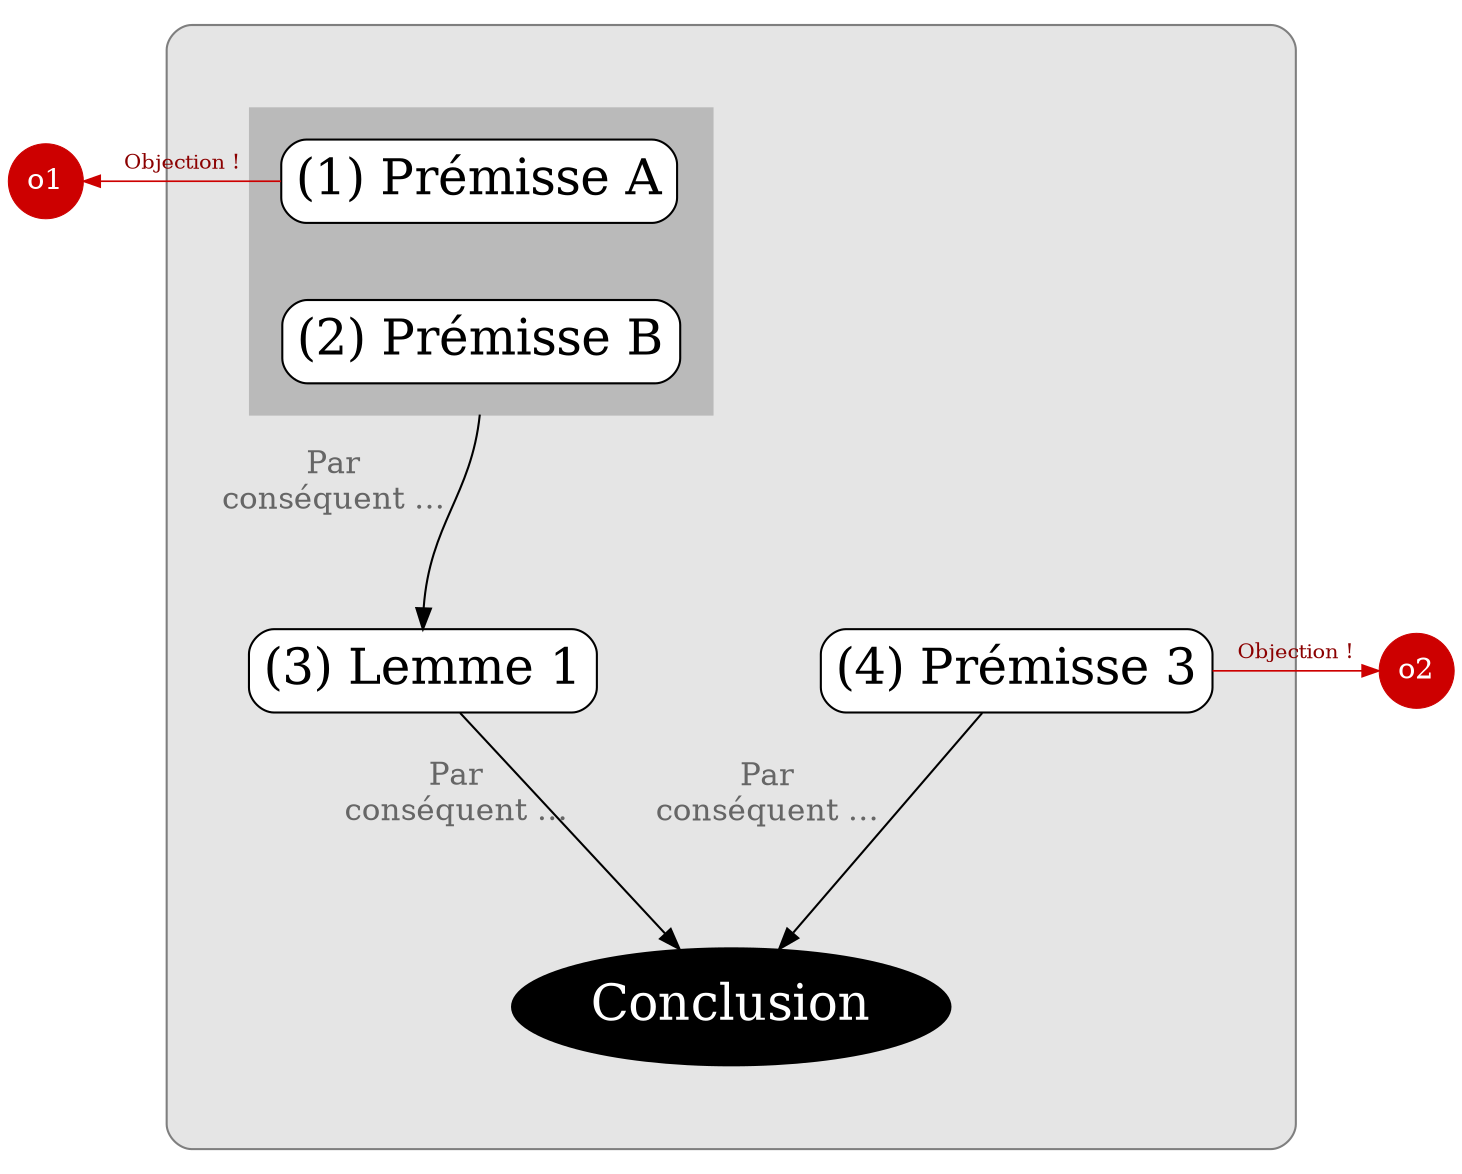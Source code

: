 digraph G {
splines=true
newrank=true
compound=true


node[color=red3, style="rounded, filled", shape="circle", fillcolor=red3, penwidth=0.5, fontcolor=white, margin=0, size=1]
o1[label="o1"]

node[shape=box, fillcolor=white, style="filled,rounded", color=black, fontsize=24, penwidth=1,fontcolor=black, margin=0.1]
edge[minlen=2,color=red3, penwidth=0.8, arrowsize=0.8, label="Objection !", fontcolor=red4,fontsize=10]
{rank=same;o1->p1[dir=back]}


subgraph cluster_0 {
bgcolor=grey90
style=rounded
color=grey50
margin=40



node[shape=box, fillcolor=white, style="filled,rounded", color=black]
edge[label="",xlabel="Par
conséquent …",fontcolor=grey40;fontsize=15,minlen=3,color=black,penwidth=1, arrowsize=1]



subgraph cluster_1 {
style="box"
margin=15
bgcolor=grey73
color=grey73
p1[label="(1) Prémisse A"]

p2[label="(2) Prémisse B"]
}

p1->p2[style=invis,xlabel="",minlen=1]
//{rank=same;p1->p2[style=invis,xlabel="",minlen=1]}

p2:s->p3:n[ltail=cluster_1]
//p2:w->p3:n[ltail=cluster_1]
p3[label="(3) Lemme 1"]

{rank=same;p3->p4[style=invis]}

p4[label="(4) Prémisse 3"]

{p3,p4}->C


C[label="Conclusion",fillcolor=black, fontcolor=white, color=black, shape=ellipse]


}

node[color=red3, style="rounded, filled", shape="circle", fillcolor=red3, penwidth=0.5, fontcolor=white, margin=0, size=1,fontsize=14]
o2[label="o2"]
{rank=same;p4->o2}

}
